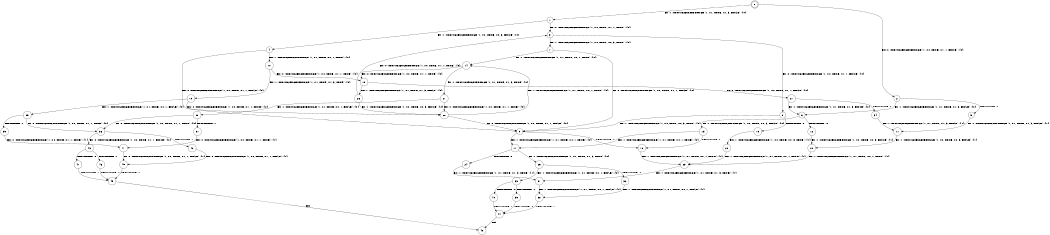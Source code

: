 digraph BCG {
size = "7, 10.5";
center = TRUE;
node [shape = circle];
0 [peripheries = 2];
0 -> 1 [label = "EX !1 !ATOMIC_EXCH_BRANCH (1, +1, TRUE, +1, 3, FALSE) !{0}"];
0 -> 2 [label = "EX !0 !ATOMIC_EXCH_BRANCH (1, +0, TRUE, +1, 1, FALSE) !{0}"];
1 -> 3 [label = "EX !0 !ATOMIC_EXCH_BRANCH (1, +0, TRUE, +1, 1, TRUE) !{0}"];
1 -> 4 [label = "EX !1 !ATOMIC_EXCH_BRANCH (1, +0, TRUE, +0, 3, FALSE) !{0}"];
2 -> 5 [label = "TERMINATE !0"];
2 -> 6 [label = "EX !1 !ATOMIC_EXCH_BRANCH (1, +1, TRUE, +1, 3, FALSE) !{0}"];
3 -> 7 [label = "EX !1 !ATOMIC_EXCH_BRANCH (1, +0, TRUE, +0, 3, TRUE) !{0}"];
3 -> 8 [label = "EX !0 !ATOMIC_EXCH_BRANCH (1, +0, TRUE, +1, 1, FALSE) !{0}"];
4 -> 9 [label = "EX !0 !ATOMIC_EXCH_BRANCH (1, +0, TRUE, +1, 1, FALSE) !{0}"];
4 -> 10 [label = "EX !1 !ATOMIC_EXCH_BRANCH (1, +1, TRUE, +0, 1, TRUE) !{0}"];
5 -> 11 [label = "EX !1 !ATOMIC_EXCH_BRANCH (1, +1, TRUE, +1, 3, FALSE) !{1}"];
6 -> 12 [label = "TERMINATE !0"];
6 -> 13 [label = "EX !1 !ATOMIC_EXCH_BRANCH (1, +0, TRUE, +0, 3, FALSE) !{0}"];
7 -> 14 [label = "EX !1 !ATOMIC_EXCH_BRANCH (1, +1, TRUE, +0, 1, TRUE) !{0}"];
7 -> 9 [label = "EX !0 !ATOMIC_EXCH_BRANCH (1, +0, TRUE, +1, 1, FALSE) !{0}"];
8 -> 15 [label = "TERMINATE !0"];
8 -> 9 [label = "EX !1 !ATOMIC_EXCH_BRANCH (1, +0, TRUE, +0, 3, TRUE) !{0}"];
9 -> 16 [label = "TERMINATE !0"];
9 -> 17 [label = "EX !1 !ATOMIC_EXCH_BRANCH (1, +1, TRUE, +0, 1, TRUE) !{0}"];
10 -> 18 [label = "EX !0 !ATOMIC_EXCH_BRANCH (1, +0, TRUE, +1, 1, TRUE) !{0}"];
10 -> 19 [label = "EX !1 !ATOMIC_EXCH_BRANCH (1, +1, TRUE, +1, 3, TRUE) !{0}"];
11 -> 20 [label = "EX !1 !ATOMIC_EXCH_BRANCH (1, +0, TRUE, +0, 3, FALSE) !{1}"];
12 -> 20 [label = "EX !1 !ATOMIC_EXCH_BRANCH (1, +0, TRUE, +0, 3, FALSE) !{1}"];
13 -> 16 [label = "TERMINATE !0"];
13 -> 17 [label = "EX !1 !ATOMIC_EXCH_BRANCH (1, +1, TRUE, +0, 1, TRUE) !{0}"];
14 -> 21 [label = "EX !1 !ATOMIC_EXCH_BRANCH (1, +1, TRUE, +1, 3, TRUE) !{0}"];
14 -> 18 [label = "EX !0 !ATOMIC_EXCH_BRANCH (1, +0, TRUE, +1, 1, TRUE) !{0}"];
15 -> 22 [label = "EX !1 !ATOMIC_EXCH_BRANCH (1, +0, TRUE, +0, 3, TRUE) !{1}"];
16 -> 23 [label = "EX !1 !ATOMIC_EXCH_BRANCH (1, +1, TRUE, +0, 1, TRUE) !{1}"];
17 -> 24 [label = "TERMINATE !0"];
17 -> 25 [label = "EX !1 !ATOMIC_EXCH_BRANCH (1, +1, TRUE, +1, 3, TRUE) !{0}"];
18 -> 26 [label = "EX !1 !ATOMIC_EXCH_BRANCH (1, +1, TRUE, +1, 3, FALSE) !{0}"];
18 -> 27 [label = "EX !0 !ATOMIC_EXCH_BRANCH (1, +0, TRUE, +1, 1, FALSE) !{0}"];
19 -> 28 [label = "EX !0 !ATOMIC_EXCH_BRANCH (1, +0, TRUE, +1, 1, TRUE) !{0}"];
19 -> 29 [label = "EX !1 !ATOMIC_EXCH_BRANCH (1, +1, TRUE, +0, 1, FALSE) !{0}"];
20 -> 23 [label = "EX !1 !ATOMIC_EXCH_BRANCH (1, +1, TRUE, +0, 1, TRUE) !{1}"];
21 -> 30 [label = "EX !1 !ATOMIC_EXCH_BRANCH (1, +1, TRUE, +0, 1, FALSE) !{0}"];
21 -> 28 [label = "EX !0 !ATOMIC_EXCH_BRANCH (1, +0, TRUE, +1, 1, TRUE) !{0}"];
22 -> 23 [label = "EX !1 !ATOMIC_EXCH_BRANCH (1, +1, TRUE, +0, 1, TRUE) !{1}"];
23 -> 31 [label = "EX !1 !ATOMIC_EXCH_BRANCH (1, +1, TRUE, +1, 3, TRUE) !{1}"];
24 -> 31 [label = "EX !1 !ATOMIC_EXCH_BRANCH (1, +1, TRUE, +1, 3, TRUE) !{1}"];
25 -> 32 [label = "TERMINATE !0"];
25 -> 33 [label = "EX !1 !ATOMIC_EXCH_BRANCH (1, +1, TRUE, +0, 1, FALSE) !{0}"];
26 -> 28 [label = "EX !1 !ATOMIC_EXCH_BRANCH (1, +0, TRUE, +0, 3, FALSE) !{0}"];
26 -> 3 [label = "EX !0 !ATOMIC_EXCH_BRANCH (1, +0, TRUE, +1, 1, TRUE) !{0}"];
27 -> 34 [label = "TERMINATE !0"];
27 -> 6 [label = "EX !1 !ATOMIC_EXCH_BRANCH (1, +1, TRUE, +1, 3, FALSE) !{0}"];
28 -> 14 [label = "EX !1 !ATOMIC_EXCH_BRANCH (1, +1, TRUE, +0, 1, TRUE) !{0}"];
28 -> 9 [label = "EX !0 !ATOMIC_EXCH_BRANCH (1, +0, TRUE, +1, 1, FALSE) !{0}"];
29 -> 35 [label = "TERMINATE !1"];
29 -> 36 [label = "EX !0 !ATOMIC_EXCH_BRANCH (1, +0, TRUE, +1, 1, TRUE) !{0}"];
30 -> 37 [label = "TERMINATE !1"];
30 -> 36 [label = "EX !0 !ATOMIC_EXCH_BRANCH (1, +0, TRUE, +1, 1, TRUE) !{0}"];
31 -> 38 [label = "EX !1 !ATOMIC_EXCH_BRANCH (1, +1, TRUE, +0, 1, FALSE) !{1}"];
32 -> 38 [label = "EX !1 !ATOMIC_EXCH_BRANCH (1, +1, TRUE, +0, 1, FALSE) !{1}"];
33 -> 39 [label = "TERMINATE !1"];
33 -> 40 [label = "TERMINATE !0"];
34 -> 11 [label = "EX !1 !ATOMIC_EXCH_BRANCH (1, +1, TRUE, +1, 3, FALSE) !{1}"];
35 -> 41 [label = "EX !0 !ATOMIC_EXCH_BRANCH (1, +0, TRUE, +1, 1, TRUE) !{1}"];
36 -> 42 [label = "TERMINATE !1"];
36 -> 43 [label = "EX !0 !ATOMIC_EXCH_BRANCH (1, +0, TRUE, +1, 1, FALSE) !{0}"];
37 -> 41 [label = "EX !0 !ATOMIC_EXCH_BRANCH (1, +0, TRUE, +1, 1, TRUE) !{1}"];
38 -> 44 [label = "TERMINATE !1"];
39 -> 44 [label = "TERMINATE !0"];
40 -> 44 [label = "TERMINATE !1"];
41 -> 45 [label = "EX !0 !ATOMIC_EXCH_BRANCH (1, +0, TRUE, +1, 1, FALSE) !{1}"];
42 -> 45 [label = "EX !0 !ATOMIC_EXCH_BRANCH (1, +0, TRUE, +1, 1, FALSE) !{1}"];
43 -> 46 [label = "TERMINATE !1"];
43 -> 47 [label = "TERMINATE !0"];
44 -> 48 [label = "exit"];
45 -> 49 [label = "TERMINATE !0"];
46 -> 49 [label = "TERMINATE !0"];
47 -> 49 [label = "TERMINATE !1"];
49 -> 48 [label = "exit"];
}
